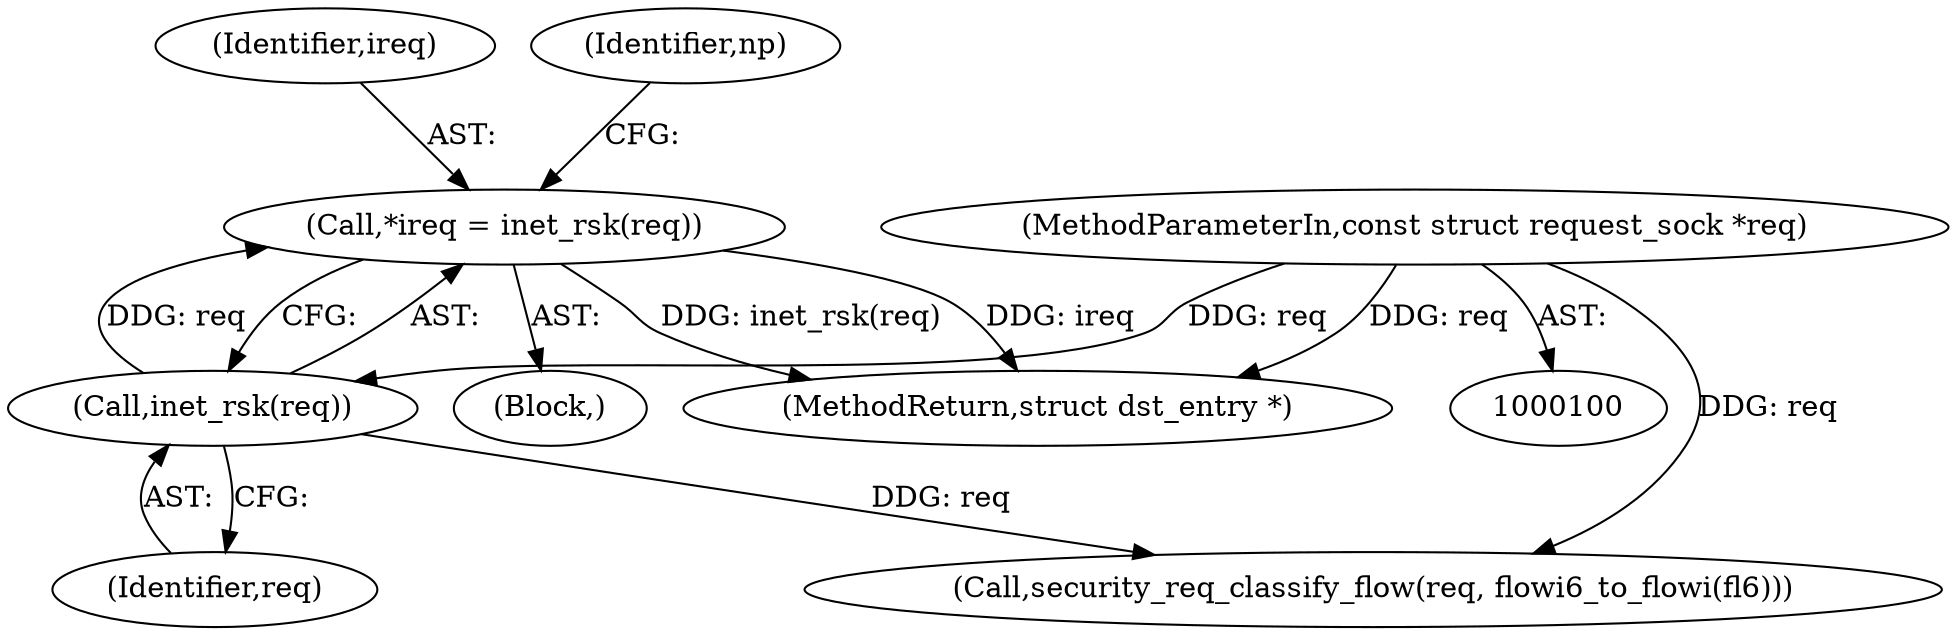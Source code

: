 digraph "0_linux_45f6fad84cc305103b28d73482b344d7f5b76f39_7@pointer" {
"1000107" [label="(Call,*ireq = inet_rsk(req))"];
"1000109" [label="(Call,inet_rsk(req))"];
"1000103" [label="(MethodParameterIn,const struct request_sock *req)"];
"1000110" [label="(Identifier,req)"];
"1000105" [label="(Block,)"];
"1000107" [label="(Call,*ireq = inet_rsk(req))"];
"1000108" [label="(Identifier,ireq)"];
"1000113" [label="(Identifier,np)"];
"1000202" [label="(MethodReturn,struct dst_entry *)"];
"1000103" [label="(MethodParameterIn,const struct request_sock *req)"];
"1000185" [label="(Call,security_req_classify_flow(req, flowi6_to_flowi(fl6)))"];
"1000109" [label="(Call,inet_rsk(req))"];
"1000107" -> "1000105"  [label="AST: "];
"1000107" -> "1000109"  [label="CFG: "];
"1000108" -> "1000107"  [label="AST: "];
"1000109" -> "1000107"  [label="AST: "];
"1000113" -> "1000107"  [label="CFG: "];
"1000107" -> "1000202"  [label="DDG: ireq"];
"1000107" -> "1000202"  [label="DDG: inet_rsk(req)"];
"1000109" -> "1000107"  [label="DDG: req"];
"1000109" -> "1000110"  [label="CFG: "];
"1000110" -> "1000109"  [label="AST: "];
"1000103" -> "1000109"  [label="DDG: req"];
"1000109" -> "1000185"  [label="DDG: req"];
"1000103" -> "1000100"  [label="AST: "];
"1000103" -> "1000202"  [label="DDG: req"];
"1000103" -> "1000185"  [label="DDG: req"];
}
